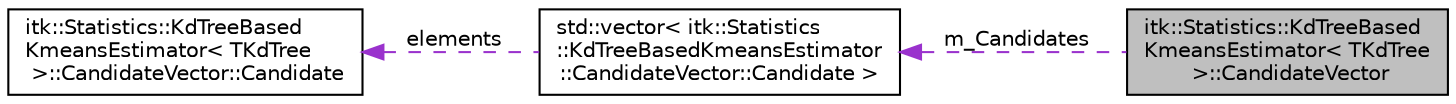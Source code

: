 digraph "itk::Statistics::KdTreeBasedKmeansEstimator&lt; TKdTree &gt;::CandidateVector"
{
 // LATEX_PDF_SIZE
  edge [fontname="Helvetica",fontsize="10",labelfontname="Helvetica",labelfontsize="10"];
  node [fontname="Helvetica",fontsize="10",shape=record];
  rankdir="LR";
  Node1 [label="itk::Statistics::KdTreeBased\lKmeansEstimator\< TKdTree\l \>::CandidateVector",height=0.2,width=0.4,color="black", fillcolor="grey75", style="filled", fontcolor="black",tooltip="Candidate Vector."];
  Node2 -> Node1 [dir="back",color="darkorchid3",fontsize="10",style="dashed",label=" m_Candidates" ,fontname="Helvetica"];
  Node2 [label="std::vector\< itk::Statistics\l::KdTreeBasedKmeansEstimator\l::CandidateVector::Candidate \>",height=0.2,width=0.4,color="black", fillcolor="white", style="filled",tooltip=" "];
  Node3 -> Node2 [dir="back",color="darkorchid3",fontsize="10",style="dashed",label=" elements" ,fontname="Helvetica"];
  Node3 [label="itk::Statistics::KdTreeBased\lKmeansEstimator\< TKdTree\l \>::CandidateVector::Candidate",height=0.2,width=0.4,color="black", fillcolor="white", style="filled",URL="$structitk_1_1Statistics_1_1KdTreeBasedKmeansEstimator_1_1CandidateVector_1_1Candidate.html",tooltip=" "];
}
